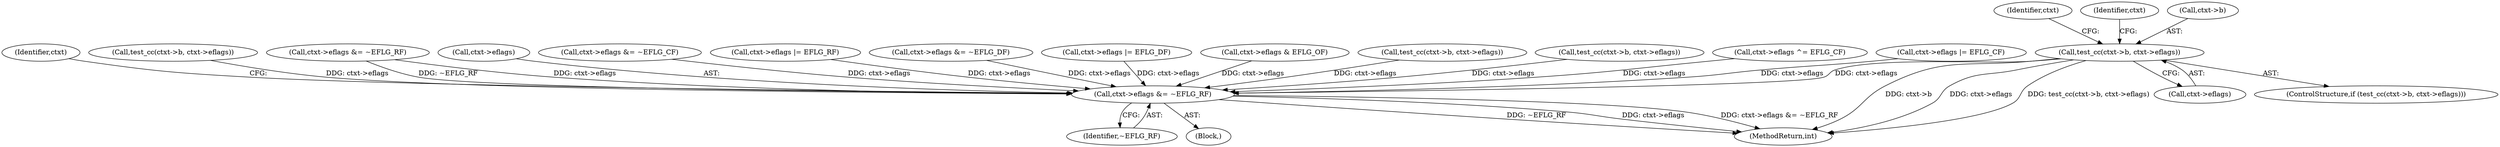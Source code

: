 digraph "0_linux_234f3ce485d54017f15cf5e0699cff4100121601_8@pointer" {
"1001274" [label="(Call,test_cc(ctxt->b, ctxt->eflags))"];
"1001181" [label="(Call,ctxt->eflags &= ~EFLG_RF)"];
"1001188" [label="(Identifier,ctxt)"];
"1001474" [label="(MethodReturn,int)"];
"1001284" [label="(Identifier,ctxt)"];
"1000789" [label="(Call,test_cc(ctxt->b, ctxt->eflags))"];
"1001278" [label="(Call,ctxt->eflags)"];
"1000699" [label="(Call,ctxt->eflags &= ~EFLG_RF)"];
"1001182" [label="(Call,ctxt->eflags)"];
"1000959" [label="(Call,ctxt->eflags &= ~EFLG_CF)"];
"1000693" [label="(Call,ctxt->eflags |= EFLG_RF)"];
"1000973" [label="(Call,ctxt->eflags &= ~EFLG_DF)"];
"1001297" [label="(Identifier,ctxt)"];
"1000980" [label="(Call,ctxt->eflags |= EFLG_DF)"];
"1000919" [label="(Call,ctxt->eflags & EFLG_OF)"];
"1001274" [label="(Call,test_cc(ctxt->b, ctxt->eflags))"];
"1001337" [label="(Call,test_cc(ctxt->b, ctxt->eflags))"];
"1001181" [label="(Call,ctxt->eflags &= ~EFLG_RF)"];
"1001273" [label="(ControlStructure,if (test_cc(ctxt->b, ctxt->eflags)))"];
"1001315" [label="(Call,test_cc(ctxt->b, ctxt->eflags))"];
"1001185" [label="(Identifier,~EFLG_RF)"];
"1001098" [label="(Block,)"];
"1001275" [label="(Call,ctxt->b)"];
"1000952" [label="(Call,ctxt->eflags ^= EFLG_CF)"];
"1000966" [label="(Call,ctxt->eflags |= EFLG_CF)"];
"1001274" -> "1001273"  [label="AST: "];
"1001274" -> "1001278"  [label="CFG: "];
"1001275" -> "1001274"  [label="AST: "];
"1001278" -> "1001274"  [label="AST: "];
"1001284" -> "1001274"  [label="CFG: "];
"1001297" -> "1001274"  [label="CFG: "];
"1001274" -> "1001474"  [label="DDG: ctxt->b"];
"1001274" -> "1001474"  [label="DDG: ctxt->eflags"];
"1001274" -> "1001474"  [label="DDG: test_cc(ctxt->b, ctxt->eflags)"];
"1001274" -> "1001181"  [label="DDG: ctxt->eflags"];
"1001181" -> "1001098"  [label="AST: "];
"1001181" -> "1001185"  [label="CFG: "];
"1001182" -> "1001181"  [label="AST: "];
"1001185" -> "1001181"  [label="AST: "];
"1001188" -> "1001181"  [label="CFG: "];
"1001181" -> "1001474"  [label="DDG: ~EFLG_RF"];
"1001181" -> "1001474"  [label="DDG: ctxt->eflags"];
"1001181" -> "1001474"  [label="DDG: ctxt->eflags &= ~EFLG_RF"];
"1000919" -> "1001181"  [label="DDG: ctxt->eflags"];
"1000952" -> "1001181"  [label="DDG: ctxt->eflags"];
"1000966" -> "1001181"  [label="DDG: ctxt->eflags"];
"1001315" -> "1001181"  [label="DDG: ctxt->eflags"];
"1000693" -> "1001181"  [label="DDG: ctxt->eflags"];
"1000959" -> "1001181"  [label="DDG: ctxt->eflags"];
"1000699" -> "1001181"  [label="DDG: ctxt->eflags"];
"1000699" -> "1001181"  [label="DDG: ~EFLG_RF"];
"1000789" -> "1001181"  [label="DDG: ctxt->eflags"];
"1000980" -> "1001181"  [label="DDG: ctxt->eflags"];
"1001337" -> "1001181"  [label="DDG: ctxt->eflags"];
"1000973" -> "1001181"  [label="DDG: ctxt->eflags"];
}
